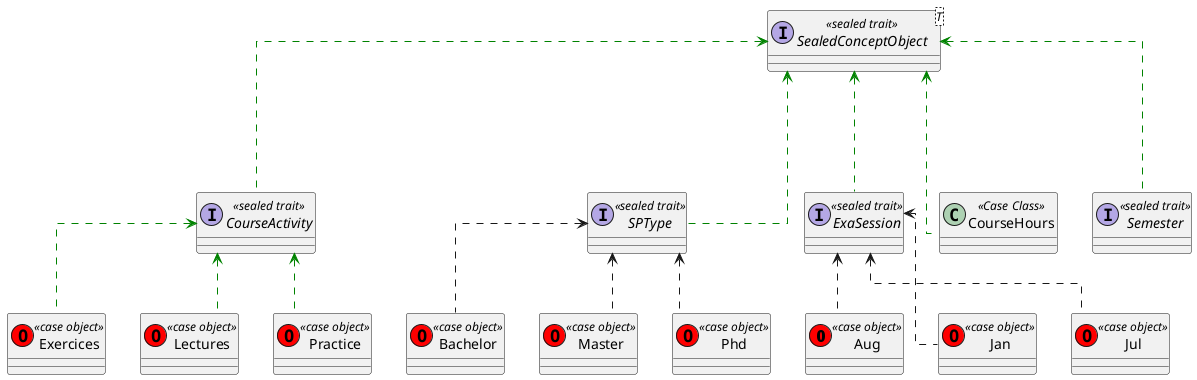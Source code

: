@startuml
skinparam linetype ortho

entity Aug <<(O,red) case object>>
class Bachelor <<(O,red) case object>>
interface CourseActivity << sealed trait >>
class CourseHours << Case Class >>
interface ExaSession << sealed trait >>
class Exercices <<(O,red) case object>>

class Jan <<(O,red) case object>>

class Jul <<(O,red) case object>>

class Lectures <<(O,red) case object>>
class Master <<(O,red) case object>>
class Phd <<(O,red) case object>>
class Practice <<(O,red) case object>>
interface SPType << sealed trait >>
interface SealedConceptObject<T> << sealed trait >>
interface Semester << sealed trait >>

Jan               --[dashed]up>  ExaSession          
Aug               --[dashed]up>  ExaSession          
Jul               --[dashed]up>  ExaSession          
Bachelor                --[dashed]up>  SPType              
Master                --[dashed]up>  SPType              
Phd                --[dashed]up>  SPType              
Semester          --[#008200,dashed]up->  SealedConceptObject 
ExaSession         --[#008200,dashed]up-> SealedConceptObject 
Lectures               --[#008200,dashed]up>  CourseActivity
Exercices               --[#008200,dashed]up>  CourseActivity  
Practice               --[#008200,dashed]up>  CourseActivity
SPType               --[#008200,dashed]up->  SealedConceptObject 
CourseHours        --[#008200,dashed]up->  SealedConceptObject
CourseActivity        --[#008200,dashed]up->  SealedConceptObject
@enduml